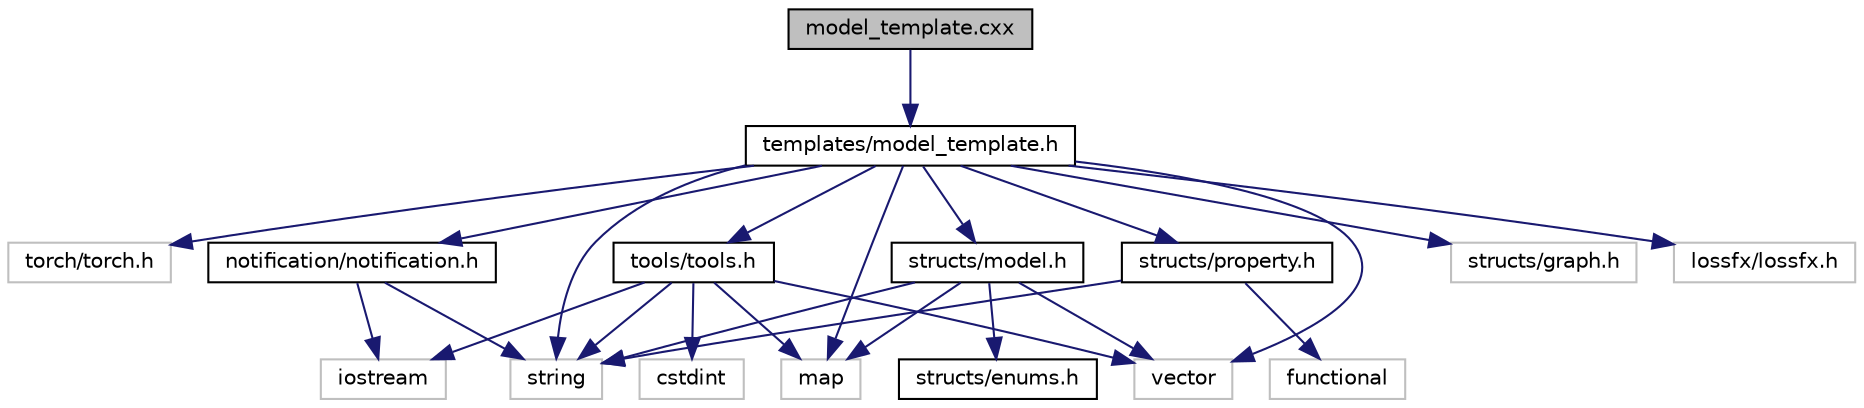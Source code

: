 digraph "model_template.cxx"
{
 // INTERACTIVE_SVG=YES
 // LATEX_PDF_SIZE
  edge [fontname="Helvetica",fontsize="10",labelfontname="Helvetica",labelfontsize="10"];
  node [fontname="Helvetica",fontsize="10",shape=record];
  Node1 [label="model_template.cxx",height=0.2,width=0.4,color="black", fillcolor="grey75", style="filled", fontcolor="black",tooltip="Implementation of the model_template class methods."];
  Node1 -> Node2 [color="midnightblue",fontsize="10",style="solid",fontname="Helvetica"];
  Node2 [label="templates/model_template.h",height=0.2,width=0.4,color="black", fillcolor="white", style="filled",URL="$model__template_8h.html",tooltip="Defines the base template class for machine learning models in the AnalysisG framework."];
  Node2 -> Node3 [color="midnightblue",fontsize="10",style="solid",fontname="Helvetica"];
  Node3 [label="torch/torch.h",height=0.2,width=0.4,color="grey75", fillcolor="white", style="filled",tooltip=" "];
  Node2 -> Node4 [color="midnightblue",fontsize="10",style="solid",fontname="Helvetica"];
  Node4 [label="string",height=0.2,width=0.4,color="grey75", fillcolor="white", style="filled",tooltip=" "];
  Node2 -> Node5 [color="midnightblue",fontsize="10",style="solid",fontname="Helvetica"];
  Node5 [label="vector",height=0.2,width=0.4,color="grey75", fillcolor="white", style="filled",tooltip=" "];
  Node2 -> Node6 [color="midnightblue",fontsize="10",style="solid",fontname="Helvetica"];
  Node6 [label="map",height=0.2,width=0.4,color="grey75", fillcolor="white", style="filled",tooltip=" "];
  Node2 -> Node7 [color="midnightblue",fontsize="10",style="solid",fontname="Helvetica"];
  Node7 [label="notification/notification.h",height=0.2,width=0.4,color="black", fillcolor="white", style="filled",URL="$notification_8h.html",tooltip="Defines the notification class for logging and messaging functionality."];
  Node7 -> Node4 [color="midnightblue",fontsize="10",style="solid",fontname="Helvetica"];
  Node7 -> Node8 [color="midnightblue",fontsize="10",style="solid",fontname="Helvetica"];
  Node8 [label="iostream",height=0.2,width=0.4,color="grey75", fillcolor="white", style="filled",tooltip=" "];
  Node2 -> Node9 [color="midnightblue",fontsize="10",style="solid",fontname="Helvetica"];
  Node9 [label="tools/tools.h",height=0.2,width=0.4,color="black", fillcolor="white", style="filled",URL="$tools_8h.html",tooltip="Defines the tools class that provides general utility functions for the AnalysisG framework."];
  Node9 -> Node8 [color="midnightblue",fontsize="10",style="solid",fontname="Helvetica"];
  Node9 -> Node4 [color="midnightblue",fontsize="10",style="solid",fontname="Helvetica"];
  Node9 -> Node5 [color="midnightblue",fontsize="10",style="solid",fontname="Helvetica"];
  Node9 -> Node10 [color="midnightblue",fontsize="10",style="solid",fontname="Helvetica"];
  Node10 [label="cstdint",height=0.2,width=0.4,color="grey75", fillcolor="white", style="filled",tooltip=" "];
  Node9 -> Node6 [color="midnightblue",fontsize="10",style="solid",fontname="Helvetica"];
  Node2 -> Node11 [color="midnightblue",fontsize="10",style="solid",fontname="Helvetica"];
  Node11 [label="structs/property.h",height=0.2,width=0.4,color="black", fillcolor="white", style="filled",URL="$property_8h.html",tooltip=" "];
  Node11 -> Node12 [color="midnightblue",fontsize="10",style="solid",fontname="Helvetica"];
  Node12 [label="functional",height=0.2,width=0.4,color="grey75", fillcolor="white", style="filled",tooltip=" "];
  Node11 -> Node4 [color="midnightblue",fontsize="10",style="solid",fontname="Helvetica"];
  Node2 -> Node13 [color="midnightblue",fontsize="10",style="solid",fontname="Helvetica"];
  Node13 [label="structs/graph.h",height=0.2,width=0.4,color="grey75", fillcolor="white", style="filled",tooltip=" "];
  Node2 -> Node14 [color="midnightblue",fontsize="10",style="solid",fontname="Helvetica"];
  Node14 [label="structs/model.h",height=0.2,width=0.4,color="black", fillcolor="white", style="filled",URL="$model_8h.html",tooltip="Defines data structures for model configuration in the AnalysisG framework."];
  Node14 -> Node15 [color="midnightblue",fontsize="10",style="solid",fontname="Helvetica"];
  Node15 [label="structs/enums.h",height=0.2,width=0.4,color="black", fillcolor="white", style="filled",URL="$enums_8h.html",tooltip=" "];
  Node14 -> Node4 [color="midnightblue",fontsize="10",style="solid",fontname="Helvetica"];
  Node14 -> Node5 [color="midnightblue",fontsize="10",style="solid",fontname="Helvetica"];
  Node14 -> Node6 [color="midnightblue",fontsize="10",style="solid",fontname="Helvetica"];
  Node2 -> Node16 [color="midnightblue",fontsize="10",style="solid",fontname="Helvetica"];
  Node16 [label="lossfx/lossfx.h",height=0.2,width=0.4,color="grey75", fillcolor="white", style="filled",tooltip=" "];
}
